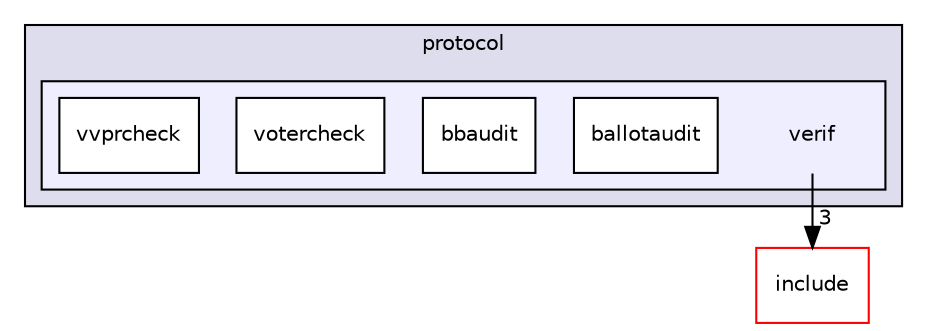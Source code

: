 digraph "src/protocol/verif" {
  compound=true
  node [ fontsize="10", fontname="Helvetica"];
  edge [ labelfontsize="10", labelfontname="Helvetica"];
  subgraph clusterdir_5903c71b979204ea1ce2d27420efeaa9 {
    graph [ bgcolor="#ddddee", pencolor="black", label="protocol" fontname="Helvetica", fontsize="10", URL="dir_5903c71b979204ea1ce2d27420efeaa9.html"]
  subgraph clusterdir_c098ef21e3d8c557dd71de52b63e79ca {
    graph [ bgcolor="#eeeeff", pencolor="black", label="" URL="dir_c098ef21e3d8c557dd71de52b63e79ca.html"];
    dir_c098ef21e3d8c557dd71de52b63e79ca [shape=plaintext label="verif"];
    dir_40da74b6d14539ab38ae79ff5d71d207 [shape=box label="ballotaudit" color="black" fillcolor="white" style="filled" URL="dir_40da74b6d14539ab38ae79ff5d71d207.html"];
    dir_1497514508e6981185c240cc809d5856 [shape=box label="bbaudit" color="black" fillcolor="white" style="filled" URL="dir_1497514508e6981185c240cc809d5856.html"];
    dir_7fa3d1a3adee091ce77b7f331a7e5df4 [shape=box label="votercheck" color="black" fillcolor="white" style="filled" URL="dir_7fa3d1a3adee091ce77b7f331a7e5df4.html"];
    dir_796cd4a05dcef3bcdb40308acc7120f0 [shape=box label="vvprcheck" color="black" fillcolor="white" style="filled" URL="dir_796cd4a05dcef3bcdb40308acc7120f0.html"];
  }
  }
  dir_d44c64559bbebec7f509842c48db8b23 [shape=box label="include" fillcolor="white" style="filled" color="red" URL="dir_d44c64559bbebec7f509842c48db8b23.html"];
  dir_c098ef21e3d8c557dd71de52b63e79ca->dir_d44c64559bbebec7f509842c48db8b23 [headlabel="3", labeldistance=1.5 headhref="dir_000020_000001.html"];
}
